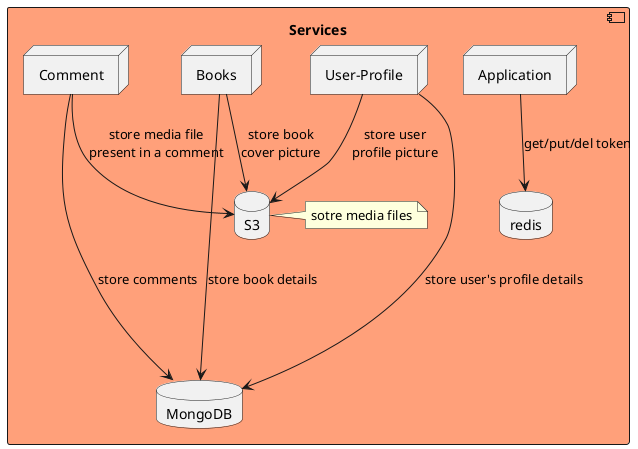 @startuml

component "Services" #LightSalmon{

    node "Application" as app
    node "User-Profile" as userProfile
    node "Books" as books
    node "Comment" as comment

    database "S3" as s3
    note right of s3: sotre media files

    database "redis" as redis
    database "MongoDB" as mongodb

    app --> redis : get/put/del token

    comment --> s3 : store media file\npresent in a comment
    userProfile --> s3 : store user\nprofile picture
    books --> s3 : store book\ncover picture

    userProfile ----> mongodb : store user's profile details
    books ----> mongodb : store book details
    comment ----> mongodb : store comments
}

@enduml